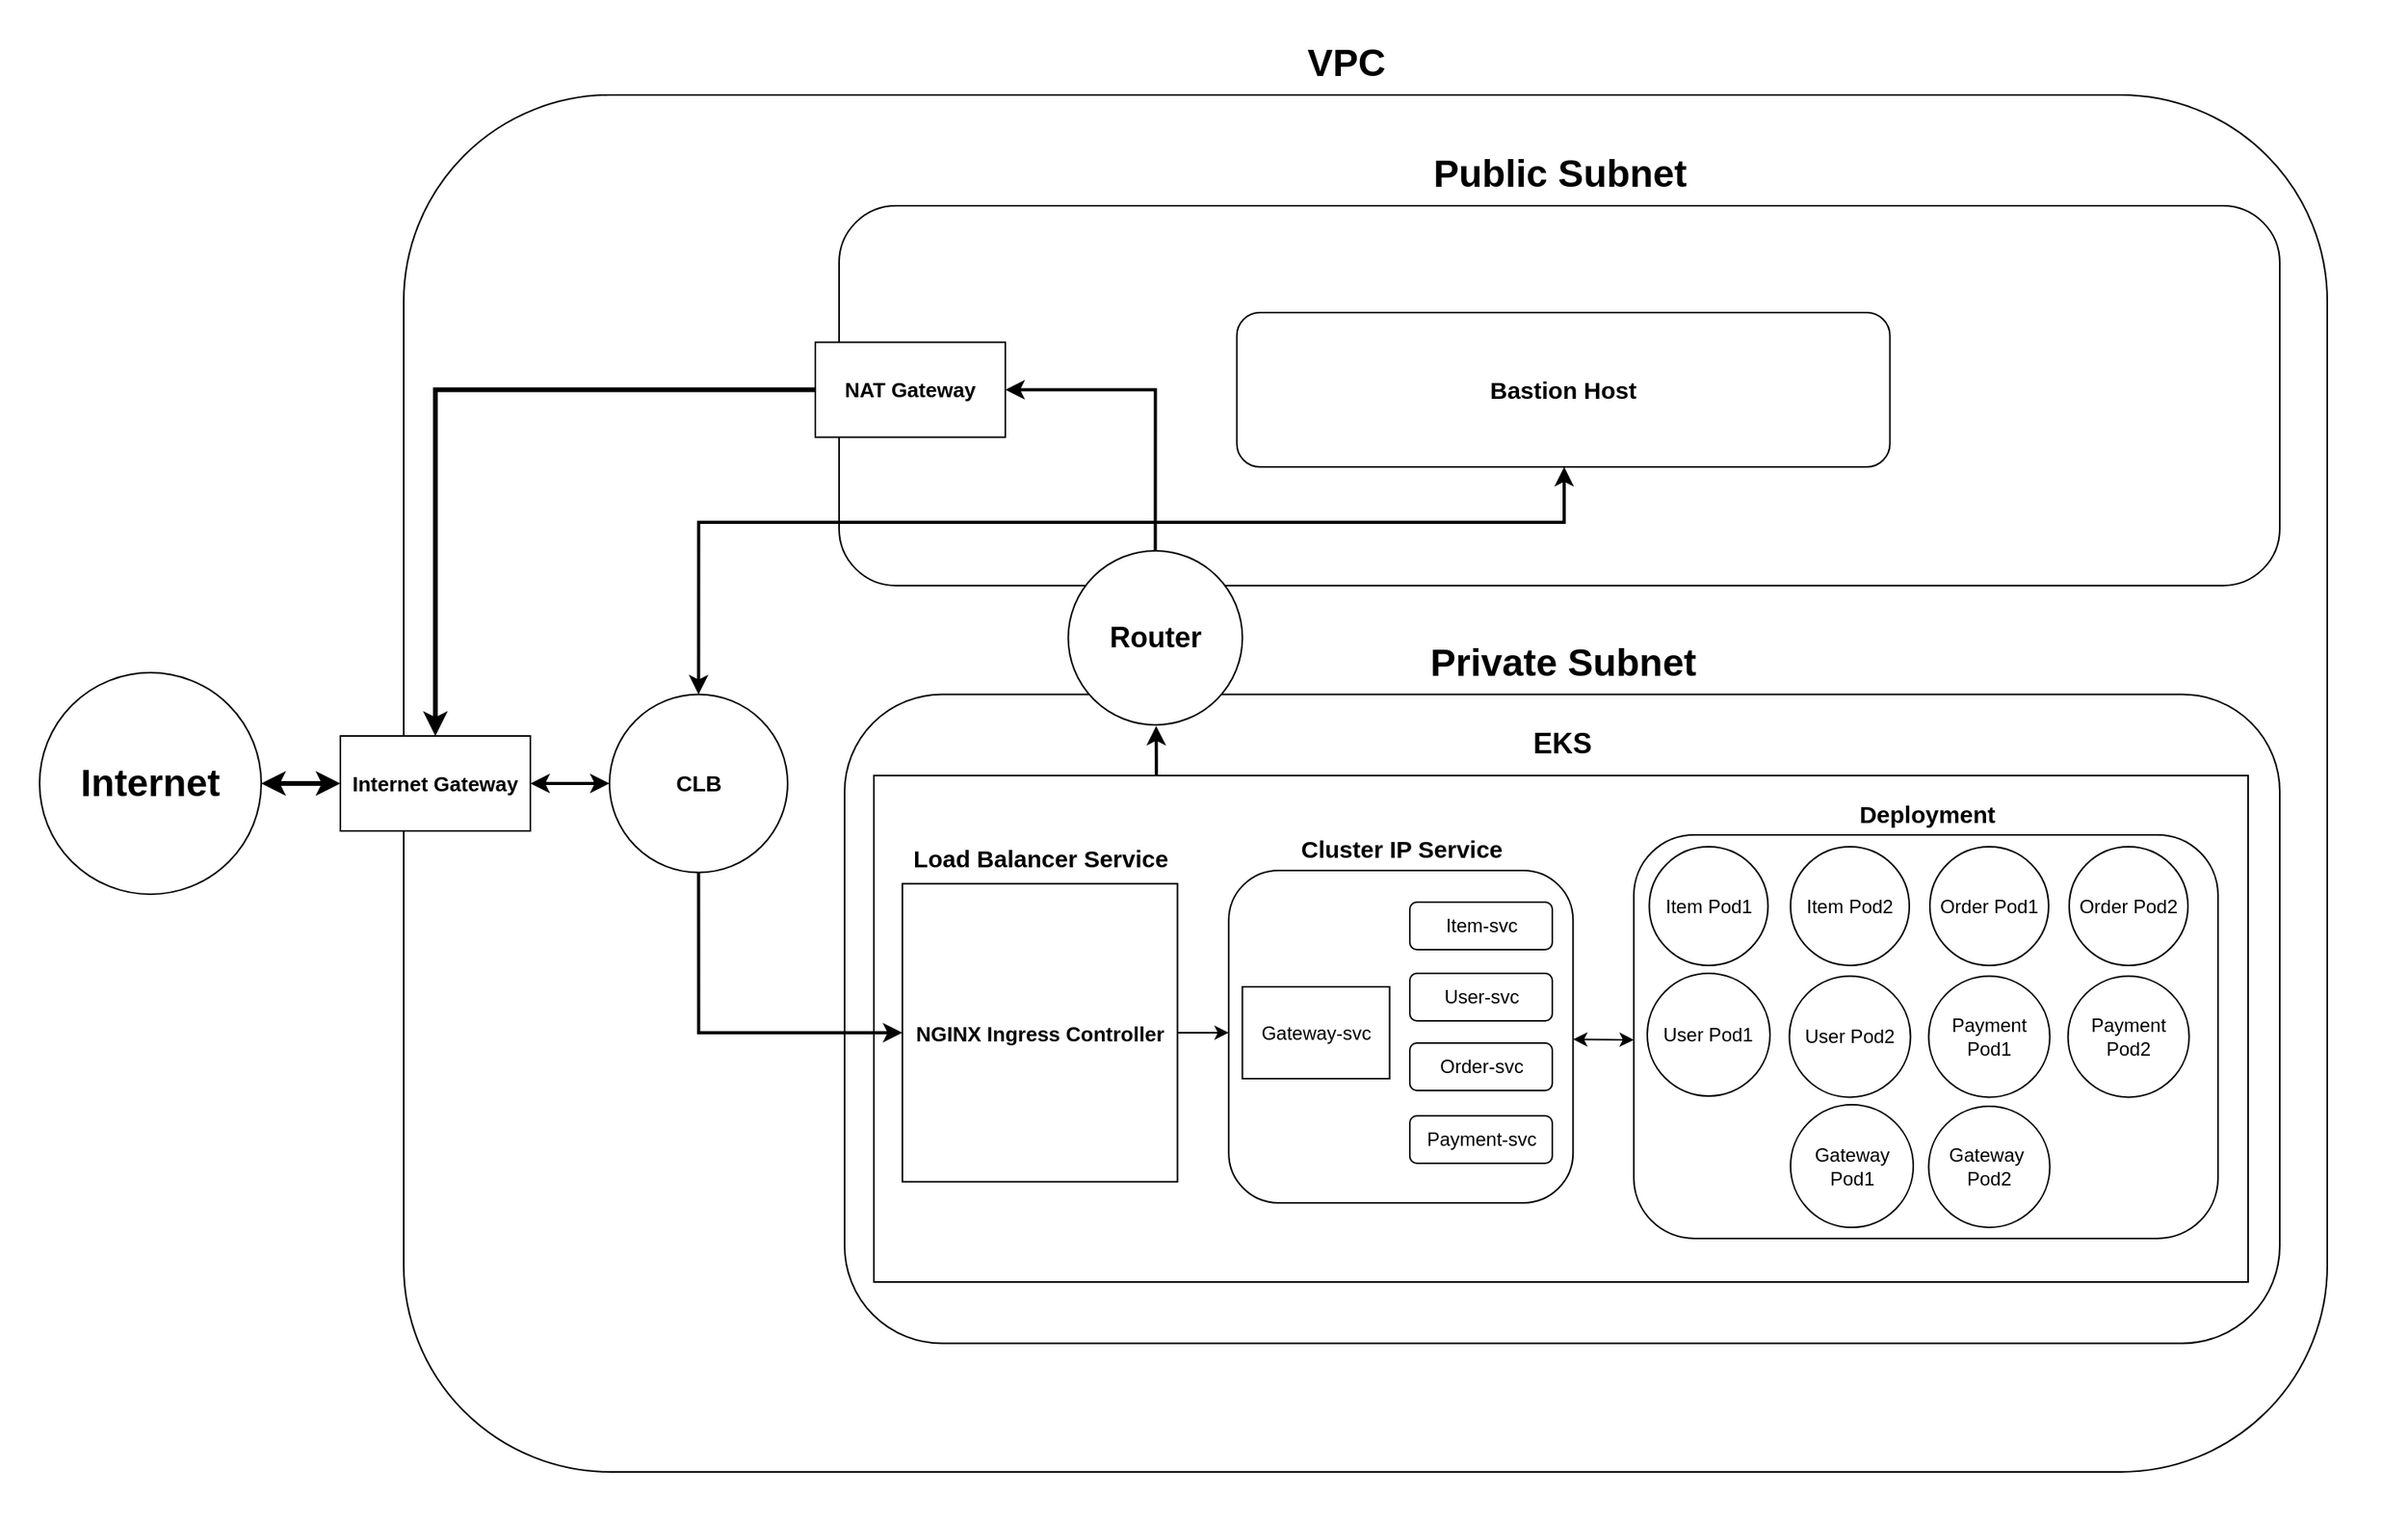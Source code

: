 <mxfile version="24.6.4" type="device">
  <diagram id="C5RBs43oDa-KdzZeNtuy" name="Page-1">
    <mxGraphModel dx="1728" dy="997" grid="1" gridSize="10" guides="1" tooltips="1" connect="1" arrows="1" fold="1" page="1" pageScale="1" pageWidth="1600" pageHeight="1200" math="0" shadow="0">
      <root>
        <mxCell id="WIyWlLk6GJQsqaUBKTNV-0" />
        <mxCell id="WIyWlLk6GJQsqaUBKTNV-1" parent="WIyWlLk6GJQsqaUBKTNV-0" />
        <mxCell id="4o_Qv39By_MiRMADeVs5-8" value="" style="rounded=0;whiteSpace=wrap;html=1;strokeColor=none;" parent="WIyWlLk6GJQsqaUBKTNV-1" vertex="1">
          <mxGeometry x="50" y="130" width="1520" height="960" as="geometry" />
        </mxCell>
        <mxCell id="HDoZhAlOHdr3i28oka9N-3" value="" style="rounded=1;whiteSpace=wrap;html=1;movable=1;resizable=1;rotatable=1;deletable=1;editable=1;locked=0;connectable=1;" parent="WIyWlLk6GJQsqaUBKTNV-1" vertex="1">
          <mxGeometry x="305" y="190" width="1215" height="870" as="geometry" />
        </mxCell>
        <mxCell id="HDoZhAlOHdr3i28oka9N-4" value="VPC" style="text;strokeColor=none;fillColor=none;html=1;fontSize=24;fontStyle=1;verticalAlign=middle;align=center;" parent="WIyWlLk6GJQsqaUBKTNV-1" vertex="1">
          <mxGeometry x="850" y="150" width="100" height="40" as="geometry" />
        </mxCell>
        <mxCell id="HDoZhAlOHdr3i28oka9N-10" value="" style="rounded=1;whiteSpace=wrap;html=1;movable=1;resizable=1;rotatable=1;deletable=1;editable=1;locked=0;connectable=1;" parent="WIyWlLk6GJQsqaUBKTNV-1" vertex="1">
          <mxGeometry x="580" y="260" width="910" height="240" as="geometry" />
        </mxCell>
        <mxCell id="HDoZhAlOHdr3i28oka9N-11" value="" style="rounded=1;whiteSpace=wrap;html=1;movable=1;resizable=1;rotatable=1;deletable=1;editable=1;locked=0;connectable=1;" parent="WIyWlLk6GJQsqaUBKTNV-1" vertex="1">
          <mxGeometry x="583.5" y="568.75" width="906.5" height="410" as="geometry" />
        </mxCell>
        <mxCell id="HDoZhAlOHdr3i28oka9N-60" style="edgeStyle=orthogonalEdgeStyle;rounded=0;orthogonalLoop=1;jettySize=auto;html=1;exitX=0.5;exitY=0;exitDx=0;exitDy=0;entryX=1;entryY=0.5;entryDx=0;entryDy=0;strokeWidth=2;" parent="WIyWlLk6GJQsqaUBKTNV-1" source="HDoZhAlOHdr3i28oka9N-12" target="HDoZhAlOHdr3i28oka9N-19" edge="1">
          <mxGeometry relative="1" as="geometry" />
        </mxCell>
        <mxCell id="HDoZhAlOHdr3i28oka9N-12" value="&lt;b&gt;&lt;font style=&quot;font-size: 18px;&quot;&gt;Router&lt;/font&gt;&lt;/b&gt;" style="ellipse;whiteSpace=wrap;html=1;aspect=fixed;" parent="WIyWlLk6GJQsqaUBKTNV-1" vertex="1">
          <mxGeometry x="724.75" y="478" width="110" height="110" as="geometry" />
        </mxCell>
        <mxCell id="HDoZhAlOHdr3i28oka9N-13" value="Public Subnet" style="text;strokeColor=none;fillColor=none;html=1;fontSize=24;fontStyle=1;verticalAlign=middle;align=center;" parent="WIyWlLk6GJQsqaUBKTNV-1" vertex="1">
          <mxGeometry x="927.5" y="220" width="215" height="40" as="geometry" />
        </mxCell>
        <mxCell id="HDoZhAlOHdr3i28oka9N-14" value="Private Subnet" style="text;strokeColor=none;fillColor=none;html=1;fontSize=24;fontStyle=1;verticalAlign=middle;align=center;" parent="WIyWlLk6GJQsqaUBKTNV-1" vertex="1">
          <mxGeometry x="929.25" y="528.75" width="215" height="40" as="geometry" />
        </mxCell>
        <mxCell id="HDoZhAlOHdr3i28oka9N-16" value="&lt;b&gt;&lt;font style=&quot;font-size: 13px;&quot;&gt;Internet Gateway&lt;/font&gt;&lt;/b&gt;" style="rounded=0;whiteSpace=wrap;html=1;" parent="WIyWlLk6GJQsqaUBKTNV-1" vertex="1">
          <mxGeometry x="265" y="595" width="120" height="60" as="geometry" />
        </mxCell>
        <mxCell id="HDoZhAlOHdr3i28oka9N-29" style="edgeStyle=orthogonalEdgeStyle;rounded=0;orthogonalLoop=1;jettySize=auto;html=1;strokeWidth=2;exitX=0.225;exitY=0.009;exitDx=0;exitDy=0;exitPerimeter=0;entryX=0.505;entryY=1.006;entryDx=0;entryDy=0;entryPerimeter=0;" parent="WIyWlLk6GJQsqaUBKTNV-1" target="HDoZhAlOHdr3i28oka9N-12" edge="1">
          <mxGeometry relative="1" as="geometry">
            <mxPoint x="780.435" y="632.294" as="sourcePoint" />
            <Array as="points">
              <mxPoint x="780" y="610" />
              <mxPoint x="780" y="610" />
            </Array>
            <mxPoint x="780" y="600" as="targetPoint" />
          </mxGeometry>
        </mxCell>
        <mxCell id="HDoZhAlOHdr3i28oka9N-18" value="" style="rounded=0;whiteSpace=wrap;html=1;movable=1;resizable=1;rotatable=1;deletable=1;editable=1;locked=0;connectable=1;" parent="WIyWlLk6GJQsqaUBKTNV-1" vertex="1">
          <mxGeometry x="602" y="620" width="868" height="320" as="geometry" />
        </mxCell>
        <mxCell id="HDoZhAlOHdr3i28oka9N-45" style="edgeStyle=orthogonalEdgeStyle;rounded=0;orthogonalLoop=1;jettySize=auto;html=1;exitX=0;exitY=0.5;exitDx=0;exitDy=0;entryX=0.5;entryY=0;entryDx=0;entryDy=0;strokeWidth=3;" parent="WIyWlLk6GJQsqaUBKTNV-1" source="HDoZhAlOHdr3i28oka9N-19" target="HDoZhAlOHdr3i28oka9N-16" edge="1">
          <mxGeometry relative="1" as="geometry" />
        </mxCell>
        <mxCell id="HDoZhAlOHdr3i28oka9N-19" value="&lt;b&gt;&lt;font style=&quot;font-size: 13px;&quot;&gt;NAT Gateway&lt;/font&gt;&lt;/b&gt;" style="rounded=0;whiteSpace=wrap;html=1;" parent="WIyWlLk6GJQsqaUBKTNV-1" vertex="1">
          <mxGeometry x="565" y="346.25" width="120" height="60" as="geometry" />
        </mxCell>
        <mxCell id="HDoZhAlOHdr3i28oka9N-20" value="&lt;b&gt;&lt;font style=&quot;font-size: 13px;&quot;&gt;NGINX Ingress Controller&lt;/font&gt;&lt;/b&gt;" style="rounded=0;whiteSpace=wrap;html=1;" parent="WIyWlLk6GJQsqaUBKTNV-1" vertex="1">
          <mxGeometry x="620" y="688.33" width="173.75" height="188.35" as="geometry" />
        </mxCell>
        <mxCell id="HDoZhAlOHdr3i28oka9N-27" value="&lt;b&gt;&lt;font style=&quot;font-size: 24px;&quot;&gt;Internet&lt;/font&gt;&lt;/b&gt;" style="ellipse;whiteSpace=wrap;html=1;aspect=fixed;" parent="WIyWlLk6GJQsqaUBKTNV-1" vertex="1">
          <mxGeometry x="75" y="555" width="140" height="140" as="geometry" />
        </mxCell>
        <mxCell id="HDoZhAlOHdr3i28oka9N-33" value="&lt;b&gt;&lt;font style=&quot;font-size: 18px;&quot;&gt;EKS&lt;/font&gt;&lt;/b&gt;" style="text;html=1;align=center;verticalAlign=middle;whiteSpace=wrap;rounded=0;" parent="WIyWlLk6GJQsqaUBKTNV-1" vertex="1">
          <mxGeometry x="981.75" y="582.75" width="110" height="34.5" as="geometry" />
        </mxCell>
        <mxCell id="HDoZhAlOHdr3i28oka9N-43" style="edgeStyle=orthogonalEdgeStyle;rounded=0;orthogonalLoop=1;jettySize=auto;html=1;exitX=0.5;exitY=0;exitDx=0;exitDy=0;entryX=0.5;entryY=1;entryDx=0;entryDy=0;strokeWidth=2;startArrow=classic;startFill=1;" parent="WIyWlLk6GJQsqaUBKTNV-1" source="HDoZhAlOHdr3i28oka9N-38" target="HDoZhAlOHdr3i28oka9N-69" edge="1">
          <mxGeometry relative="1" as="geometry">
            <mxPoint x="845" y="420" as="targetPoint" />
            <Array as="points">
              <mxPoint x="491" y="460" />
              <mxPoint x="1038" y="460" />
              <mxPoint x="1038" y="425" />
            </Array>
          </mxGeometry>
        </mxCell>
        <mxCell id="HDoZhAlOHdr3i28oka9N-44" style="edgeStyle=orthogonalEdgeStyle;rounded=0;orthogonalLoop=1;jettySize=auto;html=1;exitX=0.5;exitY=1;exitDx=0;exitDy=0;strokeWidth=2;entryX=0;entryY=0.5;entryDx=0;entryDy=0;" parent="WIyWlLk6GJQsqaUBKTNV-1" source="HDoZhAlOHdr3i28oka9N-38" target="HDoZhAlOHdr3i28oka9N-20" edge="1">
          <mxGeometry relative="1" as="geometry">
            <mxPoint x="640" y="781.865" as="targetPoint" />
          </mxGeometry>
        </mxCell>
        <mxCell id="HDoZhAlOHdr3i28oka9N-38" value="&lt;font style=&quot;font-size: 14px;&quot;&gt;&lt;b&gt;CLB&lt;/b&gt;&lt;/font&gt;" style="ellipse;whiteSpace=wrap;html=1;aspect=fixed;" parent="WIyWlLk6GJQsqaUBKTNV-1" vertex="1">
          <mxGeometry x="435" y="568.75" width="112.5" height="112.5" as="geometry" />
        </mxCell>
        <mxCell id="HDoZhAlOHdr3i28oka9N-58" value="" style="endArrow=classic;startArrow=classic;html=1;rounded=0;exitX=1;exitY=0.5;exitDx=0;exitDy=0;entryX=0;entryY=0.5;entryDx=0;entryDy=0;strokeWidth=3;" parent="WIyWlLk6GJQsqaUBKTNV-1" source="HDoZhAlOHdr3i28oka9N-27" target="HDoZhAlOHdr3i28oka9N-16" edge="1">
          <mxGeometry width="50" height="50" relative="1" as="geometry">
            <mxPoint x="215" y="590" as="sourcePoint" />
            <mxPoint x="245" y="580" as="targetPoint" />
          </mxGeometry>
        </mxCell>
        <mxCell id="HDoZhAlOHdr3i28oka9N-59" value="" style="endArrow=classic;html=1;rounded=0;exitX=1;exitY=0.5;exitDx=0;exitDy=0;entryX=0;entryY=0.5;entryDx=0;entryDy=0;strokeWidth=2;startArrow=classic;startFill=1;endFill=1;" parent="WIyWlLk6GJQsqaUBKTNV-1" source="HDoZhAlOHdr3i28oka9N-16" target="HDoZhAlOHdr3i28oka9N-38" edge="1">
          <mxGeometry width="50" height="50" relative="1" as="geometry">
            <mxPoint x="405" y="560" as="sourcePoint" />
            <mxPoint x="455" y="510" as="targetPoint" />
          </mxGeometry>
        </mxCell>
        <mxCell id="HDoZhAlOHdr3i28oka9N-69" value="&lt;b&gt;&lt;font style=&quot;font-size: 15px;&quot;&gt;Bastion Host&lt;/font&gt;&lt;/b&gt;" style="rounded=1;whiteSpace=wrap;html=1;" parent="WIyWlLk6GJQsqaUBKTNV-1" vertex="1">
          <mxGeometry x="831.25" y="327.5" width="412.5" height="97.5" as="geometry" />
        </mxCell>
        <mxCell id="zbmrqUIHg_x1P999o_jL-0" value="&lt;span style=&quot;font-size: 15px;&quot;&gt;Load Balancer Service&lt;/span&gt;" style="text;strokeColor=none;fillColor=none;html=1;fontSize=24;fontStyle=1;verticalAlign=middle;align=center;" vertex="1" parent="WIyWlLk6GJQsqaUBKTNV-1">
          <mxGeometry x="611.25" y="660.12" width="191.25" height="20.12" as="geometry" />
        </mxCell>
        <mxCell id="zbmrqUIHg_x1P999o_jL-1" value="&lt;span style=&quot;font-size: 15px;&quot;&gt;Deployment&lt;/span&gt;" style="text;strokeColor=none;fillColor=none;html=1;fontSize=24;fontStyle=1;verticalAlign=middle;align=center;" vertex="1" parent="WIyWlLk6GJQsqaUBKTNV-1">
          <mxGeometry x="1216.5" y="627.25" width="100" height="29.87" as="geometry" />
        </mxCell>
        <mxCell id="zbmrqUIHg_x1P999o_jL-3" value="" style="rounded=1;whiteSpace=wrap;html=1;" vertex="1" parent="WIyWlLk6GJQsqaUBKTNV-1">
          <mxGeometry x="1082" y="657.46" width="369" height="255.03" as="geometry" />
        </mxCell>
        <mxCell id="zbmrqUIHg_x1P999o_jL-9" value="Item Pod2" style="ellipse;whiteSpace=wrap;html=1;aspect=fixed;" vertex="1" parent="WIyWlLk6GJQsqaUBKTNV-1">
          <mxGeometry x="1181" y="665" width="75" height="75" as="geometry" />
        </mxCell>
        <mxCell id="zbmrqUIHg_x1P999o_jL-10" value="Item Pod1" style="ellipse;whiteSpace=wrap;html=1;aspect=fixed;" vertex="1" parent="WIyWlLk6GJQsqaUBKTNV-1">
          <mxGeometry x="1091.75" y="665" width="75" height="75" as="geometry" />
        </mxCell>
        <mxCell id="zbmrqUIHg_x1P999o_jL-11" value="User Pod2" style="ellipse;whiteSpace=wrap;html=1;aspect=fixed;" vertex="1" parent="WIyWlLk6GJQsqaUBKTNV-1">
          <mxGeometry x="1180.25" y="746.73" width="76.5" height="76.5" as="geometry" />
        </mxCell>
        <mxCell id="zbmrqUIHg_x1P999o_jL-12" value="User Pod1" style="ellipse;whiteSpace=wrap;html=1;aspect=fixed;" vertex="1" parent="WIyWlLk6GJQsqaUBKTNV-1">
          <mxGeometry x="1090.49" y="745" width="77.51" height="77.51" as="geometry" />
        </mxCell>
        <mxCell id="zbmrqUIHg_x1P999o_jL-13" value="Order Pod1" style="ellipse;whiteSpace=wrap;html=1;aspect=fixed;" vertex="1" parent="WIyWlLk6GJQsqaUBKTNV-1">
          <mxGeometry x="1269" y="665" width="75" height="75" as="geometry" />
        </mxCell>
        <mxCell id="zbmrqUIHg_x1P999o_jL-14" value="Order Pod2" style="ellipse;whiteSpace=wrap;html=1;aspect=fixed;" vertex="1" parent="WIyWlLk6GJQsqaUBKTNV-1">
          <mxGeometry x="1357" y="665" width="75" height="75" as="geometry" />
        </mxCell>
        <mxCell id="zbmrqUIHg_x1P999o_jL-18" value="&lt;font style=&quot;font-size: 15px;&quot;&gt;Cluster IP Service&lt;/font&gt;" style="text;strokeColor=none;fillColor=none;html=1;fontSize=24;fontStyle=1;verticalAlign=middle;align=center;" vertex="1" parent="WIyWlLk6GJQsqaUBKTNV-1">
          <mxGeometry x="839.25" y="654.12" width="191.25" height="20.12" as="geometry" />
        </mxCell>
        <mxCell id="zbmrqUIHg_x1P999o_jL-42" value="" style="rounded=1;whiteSpace=wrap;html=1;" vertex="1" parent="WIyWlLk6GJQsqaUBKTNV-1">
          <mxGeometry x="826.13" y="679.97" width="217.5" height="210" as="geometry" />
        </mxCell>
        <mxCell id="zbmrqUIHg_x1P999o_jL-19" value="Item-svc" style="rounded=1;whiteSpace=wrap;html=1;" vertex="1" parent="WIyWlLk6GJQsqaUBKTNV-1">
          <mxGeometry x="940.5" y="700" width="90" height="30" as="geometry" />
        </mxCell>
        <mxCell id="zbmrqUIHg_x1P999o_jL-22" value="User-svc" style="rounded=1;whiteSpace=wrap;html=1;" vertex="1" parent="WIyWlLk6GJQsqaUBKTNV-1">
          <mxGeometry x="940.5" y="745" width="90" height="30" as="geometry" />
        </mxCell>
        <mxCell id="zbmrqUIHg_x1P999o_jL-23" value="Order-svc" style="rounded=1;whiteSpace=wrap;html=1;" vertex="1" parent="WIyWlLk6GJQsqaUBKTNV-1">
          <mxGeometry x="940.5" y="789.01" width="90" height="30" as="geometry" />
        </mxCell>
        <mxCell id="zbmrqUIHg_x1P999o_jL-28" value="Payment-svc" style="rounded=1;whiteSpace=wrap;html=1;" vertex="1" parent="WIyWlLk6GJQsqaUBKTNV-1">
          <mxGeometry x="940.5" y="835" width="90" height="30" as="geometry" />
        </mxCell>
        <mxCell id="zbmrqUIHg_x1P999o_jL-39" value="Payment Pod1" style="ellipse;whiteSpace=wrap;html=1;aspect=fixed;" vertex="1" parent="WIyWlLk6GJQsqaUBKTNV-1">
          <mxGeometry x="1268.25" y="746.73" width="76.5" height="76.5" as="geometry" />
        </mxCell>
        <mxCell id="zbmrqUIHg_x1P999o_jL-40" value="Payment Pod2" style="ellipse;whiteSpace=wrap;html=1;aspect=fixed;" vertex="1" parent="WIyWlLk6GJQsqaUBKTNV-1">
          <mxGeometry x="1356.25" y="746.73" width="76.5" height="76.5" as="geometry" />
        </mxCell>
        <mxCell id="zbmrqUIHg_x1P999o_jL-41" value="Gateway-svc" style="rounded=0;whiteSpace=wrap;html=1;" vertex="1" parent="WIyWlLk6GJQsqaUBKTNV-1">
          <mxGeometry x="834.75" y="753.5" width="93" height="58" as="geometry" />
        </mxCell>
        <mxCell id="zbmrqUIHg_x1P999o_jL-44" value="" style="endArrow=classic;html=1;rounded=0;exitX=1;exitY=0.5;exitDx=0;exitDy=0;entryX=0;entryY=0.488;entryDx=0;entryDy=0;entryPerimeter=0;" edge="1" parent="WIyWlLk6GJQsqaUBKTNV-1" source="HDoZhAlOHdr3i28oka9N-20" target="zbmrqUIHg_x1P999o_jL-42">
          <mxGeometry width="50" height="50" relative="1" as="geometry">
            <mxPoint x="840" y="830" as="sourcePoint" />
            <mxPoint x="890" y="780" as="targetPoint" />
          </mxGeometry>
        </mxCell>
        <mxCell id="zbmrqUIHg_x1P999o_jL-45" value="" style="endArrow=classic;html=1;rounded=0;exitX=1;exitY=0.508;exitDx=0;exitDy=0;entryX=0;entryY=0.508;entryDx=0;entryDy=0;exitPerimeter=0;entryPerimeter=0;startArrow=classic;startFill=1;" edge="1" parent="WIyWlLk6GJQsqaUBKTNV-1" source="zbmrqUIHg_x1P999o_jL-42" target="zbmrqUIHg_x1P999o_jL-3">
          <mxGeometry width="50" height="50" relative="1" as="geometry">
            <mxPoint x="1070" y="830" as="sourcePoint" />
            <mxPoint x="1120" y="780" as="targetPoint" />
          </mxGeometry>
        </mxCell>
        <mxCell id="zbmrqUIHg_x1P999o_jL-47" value="Gateway Pod1" style="ellipse;whiteSpace=wrap;html=1;aspect=fixed;" vertex="1" parent="WIyWlLk6GJQsqaUBKTNV-1">
          <mxGeometry x="1181" y="827.98" width="77.51" height="77.51" as="geometry" />
        </mxCell>
        <mxCell id="zbmrqUIHg_x1P999o_jL-48" value="Gateway&amp;nbsp;&lt;div&gt;Pod2&lt;/div&gt;" style="ellipse;whiteSpace=wrap;html=1;aspect=fixed;" vertex="1" parent="WIyWlLk6GJQsqaUBKTNV-1">
          <mxGeometry x="1268.25" y="828.99" width="76.5" height="76.5" as="geometry" />
        </mxCell>
      </root>
    </mxGraphModel>
  </diagram>
</mxfile>
